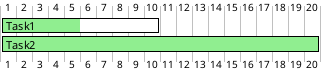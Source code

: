 {
  "sha1": "ip2qpti8t5yhm6h11bght9ii4gqse2l",
  "insertion": {
    "when": "2024-06-03T18:59:31.043Z",
    "url": "https://forum.plantuml.net/15013/gantt-chart-with-style-renders-with-wrong-colors",
    "user": "plantuml@gmail.com"
  }
}
@startgantt
<style>
ganttDiagram {
  task {
    BackGroundColor lightgreen
    LineColor black
  }
}
</style>

[Task1] lasts 10 days and is 50% complete
[Task2] lasts 20 days
@endgantt

